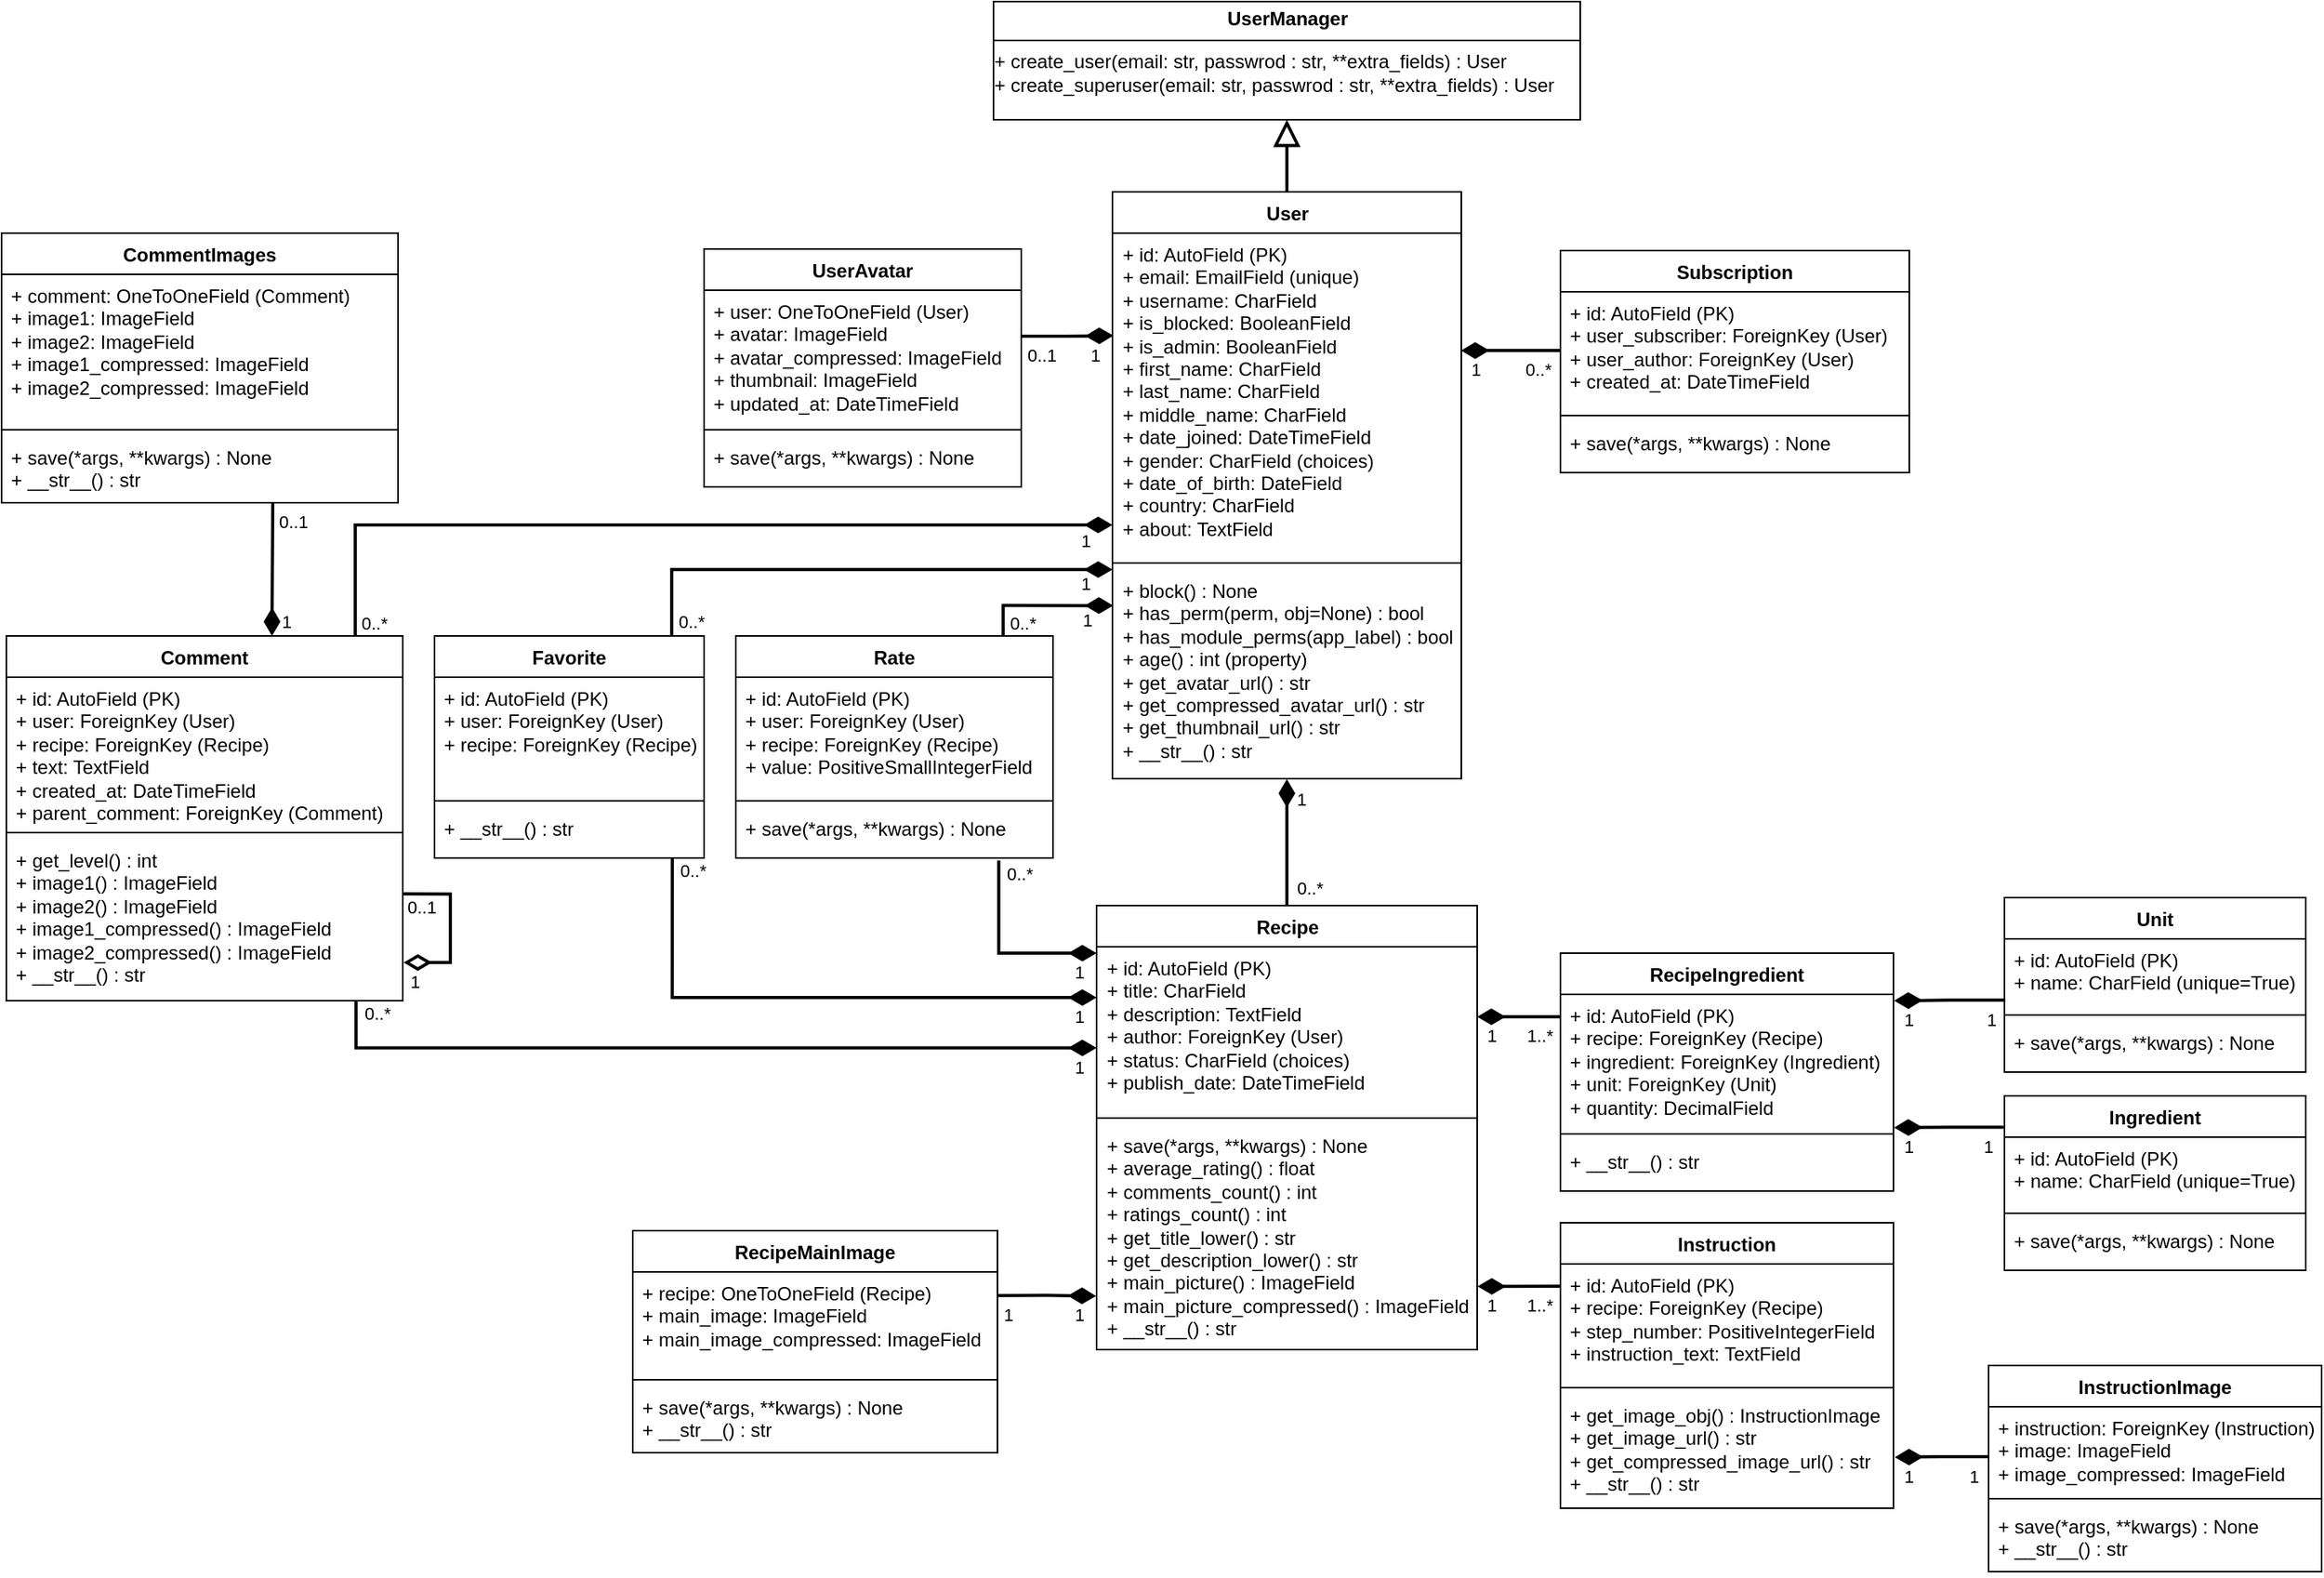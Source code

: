 <mxfile version="26.2.14">
  <diagram id="C5RBs43oDa-KdzZeNtuy" name="Page-1">
    <mxGraphModel dx="2656" dy="1287" grid="1" gridSize="10" guides="1" tooltips="1" connect="1" arrows="1" fold="1" page="1" pageScale="1" pageWidth="827" pageHeight="1169" math="0" shadow="0">
      <root>
        <mxCell id="WIyWlLk6GJQsqaUBKTNV-0" />
        <mxCell id="WIyWlLk6GJQsqaUBKTNV-1" parent="WIyWlLk6GJQsqaUBKTNV-0" />
        <mxCell id="BFSpF9VayfbNB3OxnIwD-4" value="User" style="swimlane;fontStyle=1;align=center;verticalAlign=top;childLayout=stackLayout;horizontal=1;startSize=26;horizontalStack=0;resizeParent=1;resizeParentMax=0;resizeLast=0;collapsible=1;marginBottom=0;whiteSpace=wrap;html=1;" parent="WIyWlLk6GJQsqaUBKTNV-1" vertex="1">
          <mxGeometry x="287.5" y="130" width="220" height="370" as="geometry" />
        </mxCell>
        <mxCell id="BFSpF9VayfbNB3OxnIwD-5" value="&lt;div&gt;+ id: AutoField (PK)&lt;/div&gt;&lt;div&gt;+ email: EmailField (unique)&lt;/div&gt;+ username: CharField&lt;br&gt;+ is_blocked: BooleanField&lt;br&gt;+ is_admin: BooleanField&lt;br&gt;+ first_name: CharField&lt;br&gt;+ last_name: CharField&lt;br&gt;+ middle_name: CharField&lt;br&gt;+ date_joined: DateTimeField&lt;br&gt;+ gender: CharField (choices)&lt;br&gt;+ date_of_birth: DateField&lt;br&gt;+ country: CharField&lt;br&gt;+ about: TextField&amp;nbsp; " style="text;strokeColor=none;fillColor=none;align=left;verticalAlign=top;spacingLeft=4;spacingRight=4;overflow=hidden;rotatable=0;points=[[0,0.5],[1,0.5]];portConstraint=eastwest;whiteSpace=wrap;html=1;" parent="BFSpF9VayfbNB3OxnIwD-4" vertex="1">
          <mxGeometry y="26" width="220" height="204" as="geometry" />
        </mxCell>
        <mxCell id="BFSpF9VayfbNB3OxnIwD-6" value="" style="line;strokeWidth=1;fillColor=none;align=left;verticalAlign=middle;spacingTop=-1;spacingLeft=3;spacingRight=3;rotatable=0;labelPosition=right;points=[];portConstraint=eastwest;strokeColor=inherit;" parent="BFSpF9VayfbNB3OxnIwD-4" vertex="1">
          <mxGeometry y="230" width="220" height="8" as="geometry" />
        </mxCell>
        <mxCell id="BFSpF9VayfbNB3OxnIwD-7" value="+ block() : None&lt;br&gt;+ has_perm(perm, obj=None) : bool&lt;br&gt;+ has_module_perms(app_label) : bool&lt;br&gt;+ age() : int (property)&lt;br&gt;+ get_avatar_url() : str&lt;br&gt;+ get_compressed_avatar_url() : str&lt;br&gt;+ get_thumbnail_url() : str&lt;br&gt;+ __str__() : str" style="text;strokeColor=none;fillColor=none;align=left;verticalAlign=top;spacingLeft=4;spacingRight=4;overflow=hidden;rotatable=0;points=[[0,0.5],[1,0.5]];portConstraint=eastwest;whiteSpace=wrap;html=1;" parent="BFSpF9VayfbNB3OxnIwD-4" vertex="1">
          <mxGeometry y="238" width="220" height="132" as="geometry" />
        </mxCell>
        <mxCell id="BFSpF9VayfbNB3OxnIwD-19" value="&lt;p style=&quot;margin:0px;margin-top:4px;text-align:center;&quot;&gt;&lt;b&gt;UserManager&lt;/b&gt;&lt;/p&gt;&lt;hr size=&quot;1&quot; style=&quot;border-style:solid;&quot;&gt;&lt;div&gt;+ create_user(email: str, passwrod : str, **extra_fields) : User&lt;/div&gt;&lt;div&gt;+ create_superuser(email: str, passwrod : str, **extra_fields) : User&lt;/div&gt;&lt;div&gt;&lt;br&gt;&lt;/div&gt;&lt;div&gt;&lt;br&gt;&lt;/div&gt;&lt;div&gt;&lt;br&gt;&lt;/div&gt;&lt;div&gt;&lt;br&gt;&lt;/div&gt;" style="verticalAlign=top;align=left;overflow=fill;html=1;whiteSpace=wrap;" parent="WIyWlLk6GJQsqaUBKTNV-1" vertex="1">
          <mxGeometry x="212.5" y="10" width="370" height="74.5" as="geometry" />
        </mxCell>
        <mxCell id="tfQ_7MaCCTTxMgHcIPnU-0" value="" style="endArrow=block;endFill=0;endSize=12;html=1;rounded=0;entryX=0.5;entryY=1;entryDx=0;entryDy=0;exitX=0.5;exitY=0;exitDx=0;exitDy=0;strokeWidth=2;" edge="1" parent="WIyWlLk6GJQsqaUBKTNV-1" source="BFSpF9VayfbNB3OxnIwD-4" target="BFSpF9VayfbNB3OxnIwD-19">
          <mxGeometry width="160" relative="1" as="geometry">
            <mxPoint x="407" y="120" as="sourcePoint" />
            <mxPoint x="407" y="469" as="targetPoint" />
          </mxGeometry>
        </mxCell>
        <mxCell id="tfQ_7MaCCTTxMgHcIPnU-1" value="UserAvatar" style="swimlane;fontStyle=1;align=center;verticalAlign=top;childLayout=stackLayout;horizontal=1;startSize=26;horizontalStack=0;resizeParent=1;resizeParentMax=0;resizeLast=0;collapsible=1;marginBottom=0;whiteSpace=wrap;html=1;" vertex="1" parent="WIyWlLk6GJQsqaUBKTNV-1">
          <mxGeometry x="30" y="166" width="200" height="150" as="geometry" />
        </mxCell>
        <mxCell id="tfQ_7MaCCTTxMgHcIPnU-2" value="+ user: OneToOneField (User)&lt;br&gt;+ avatar: ImageField&lt;br&gt;+ avatar_compressed: ImageField&lt;br&gt;+ thumbnail: ImageField&lt;br&gt;+ updated_at: DateTimeField" style="text;strokeColor=none;fillColor=none;align=left;verticalAlign=top;spacingLeft=4;spacingRight=4;overflow=hidden;rotatable=0;points=[[0,0.5],[1,0.5]];portConstraint=eastwest;whiteSpace=wrap;html=1;" vertex="1" parent="tfQ_7MaCCTTxMgHcIPnU-1">
          <mxGeometry y="26" width="200" height="84" as="geometry" />
        </mxCell>
        <mxCell id="tfQ_7MaCCTTxMgHcIPnU-3" value="" style="line;strokeWidth=1;fillColor=none;align=left;verticalAlign=middle;spacingTop=-1;spacingLeft=3;spacingRight=3;rotatable=0;labelPosition=right;points=[];portConstraint=eastwest;strokeColor=inherit;" vertex="1" parent="tfQ_7MaCCTTxMgHcIPnU-1">
          <mxGeometry y="110" width="200" height="8" as="geometry" />
        </mxCell>
        <mxCell id="tfQ_7MaCCTTxMgHcIPnU-4" value="+ save(*args, **kwargs) : None" style="text;strokeColor=none;fillColor=none;align=left;verticalAlign=top;spacingLeft=4;spacingRight=4;overflow=hidden;rotatable=0;points=[[0,0.5],[1,0.5]];portConstraint=eastwest;whiteSpace=wrap;html=1;" vertex="1" parent="tfQ_7MaCCTTxMgHcIPnU-1">
          <mxGeometry y="118" width="200" height="32" as="geometry" />
        </mxCell>
        <mxCell id="tfQ_7MaCCTTxMgHcIPnU-6" value="Unit" style="swimlane;fontStyle=1;align=center;verticalAlign=top;childLayout=stackLayout;horizontal=1;startSize=26;horizontalStack=0;resizeParent=1;resizeParentMax=0;resizeLast=0;collapsible=1;marginBottom=0;whiteSpace=wrap;html=1;" vertex="1" parent="WIyWlLk6GJQsqaUBKTNV-1">
          <mxGeometry x="850" y="575" width="190" height="110" as="geometry" />
        </mxCell>
        <mxCell id="tfQ_7MaCCTTxMgHcIPnU-7" value="+ id: AutoField (PK)&lt;br&gt;+ name: CharField (unique=True)" style="text;strokeColor=none;fillColor=none;align=left;verticalAlign=top;spacingLeft=4;spacingRight=4;overflow=hidden;rotatable=0;points=[[0,0.5],[1,0.5]];portConstraint=eastwest;whiteSpace=wrap;html=1;" vertex="1" parent="tfQ_7MaCCTTxMgHcIPnU-6">
          <mxGeometry y="26" width="190" height="44" as="geometry" />
        </mxCell>
        <mxCell id="tfQ_7MaCCTTxMgHcIPnU-8" value="" style="line;strokeWidth=1;fillColor=none;align=left;verticalAlign=middle;spacingTop=-1;spacingLeft=3;spacingRight=3;rotatable=0;labelPosition=right;points=[];portConstraint=eastwest;strokeColor=inherit;" vertex="1" parent="tfQ_7MaCCTTxMgHcIPnU-6">
          <mxGeometry y="70" width="190" height="8" as="geometry" />
        </mxCell>
        <mxCell id="tfQ_7MaCCTTxMgHcIPnU-9" value="+ save(*args, **kwargs) : None" style="text;strokeColor=none;fillColor=none;align=left;verticalAlign=top;spacingLeft=4;spacingRight=4;overflow=hidden;rotatable=0;points=[[0,0.5],[1,0.5]];portConstraint=eastwest;whiteSpace=wrap;html=1;" vertex="1" parent="tfQ_7MaCCTTxMgHcIPnU-6">
          <mxGeometry y="78" width="190" height="32" as="geometry" />
        </mxCell>
        <mxCell id="tfQ_7MaCCTTxMgHcIPnU-10" value="Subscription" style="swimlane;fontStyle=1;align=center;verticalAlign=top;childLayout=stackLayout;horizontal=1;startSize=26;horizontalStack=0;resizeParent=1;resizeParentMax=0;resizeLast=0;collapsible=1;marginBottom=0;whiteSpace=wrap;html=1;" vertex="1" parent="WIyWlLk6GJQsqaUBKTNV-1">
          <mxGeometry x="570" y="167" width="220" height="140" as="geometry" />
        </mxCell>
        <mxCell id="tfQ_7MaCCTTxMgHcIPnU-11" value="+ id: AutoField (PK)&lt;br&gt;+ user_subscriber: ForeignKey (User)&lt;br&gt;+ user_author: ForeignKey (User)&lt;br&gt;+ created_at: DateTimeField" style="text;strokeColor=none;fillColor=none;align=left;verticalAlign=top;spacingLeft=4;spacingRight=4;overflow=hidden;rotatable=0;points=[[0,0.5],[1,0.5]];portConstraint=eastwest;whiteSpace=wrap;html=1;" vertex="1" parent="tfQ_7MaCCTTxMgHcIPnU-10">
          <mxGeometry y="26" width="220" height="74" as="geometry" />
        </mxCell>
        <mxCell id="tfQ_7MaCCTTxMgHcIPnU-12" value="" style="line;strokeWidth=1;fillColor=none;align=left;verticalAlign=middle;spacingTop=-1;spacingLeft=3;spacingRight=3;rotatable=0;labelPosition=right;points=[];portConstraint=eastwest;strokeColor=inherit;" vertex="1" parent="tfQ_7MaCCTTxMgHcIPnU-10">
          <mxGeometry y="100" width="220" height="8" as="geometry" />
        </mxCell>
        <mxCell id="tfQ_7MaCCTTxMgHcIPnU-13" value="+ save(*args, **kwargs) : None" style="text;strokeColor=none;fillColor=none;align=left;verticalAlign=top;spacingLeft=4;spacingRight=4;overflow=hidden;rotatable=0;points=[[0,0.5],[1,0.5]];portConstraint=eastwest;whiteSpace=wrap;html=1;" vertex="1" parent="tfQ_7MaCCTTxMgHcIPnU-10">
          <mxGeometry y="108" width="220" height="32" as="geometry" />
        </mxCell>
        <mxCell id="tfQ_7MaCCTTxMgHcIPnU-14" value="Recipe" style="swimlane;fontStyle=1;align=center;verticalAlign=top;childLayout=stackLayout;horizontal=1;startSize=26;horizontalStack=0;resizeParent=1;resizeParentMax=0;resizeLast=0;collapsible=1;marginBottom=0;whiteSpace=wrap;html=1;" vertex="1" parent="WIyWlLk6GJQsqaUBKTNV-1">
          <mxGeometry x="277.5" y="580" width="240" height="280" as="geometry" />
        </mxCell>
        <mxCell id="tfQ_7MaCCTTxMgHcIPnU-15" value="+ id: AutoField (PK)&lt;br&gt;+ title: CharField&lt;br&gt;+ description: TextField&lt;br&gt;+ author: ForeignKey (User)&lt;br&gt;+ status: CharField (choices)&lt;br&gt;+ publish_date: DateTimeField" style="text;strokeColor=none;fillColor=none;align=left;verticalAlign=top;spacingLeft=4;spacingRight=4;overflow=hidden;rotatable=0;points=[[0,0.5],[1,0.5]];portConstraint=eastwest;whiteSpace=wrap;html=1;" vertex="1" parent="tfQ_7MaCCTTxMgHcIPnU-14">
          <mxGeometry y="26" width="240" height="104" as="geometry" />
        </mxCell>
        <mxCell id="tfQ_7MaCCTTxMgHcIPnU-16" value="" style="line;strokeWidth=1;fillColor=none;align=left;verticalAlign=middle;spacingTop=-1;spacingLeft=3;spacingRight=3;rotatable=0;labelPosition=right;points=[];portConstraint=eastwest;strokeColor=inherit;" vertex="1" parent="tfQ_7MaCCTTxMgHcIPnU-14">
          <mxGeometry y="130" width="240" height="8" as="geometry" />
        </mxCell>
        <mxCell id="tfQ_7MaCCTTxMgHcIPnU-17" value="+ save(*args, **kwargs) : None&lt;br&gt;+ average_rating() : float&lt;br&gt;+ comments_count() : int&lt;br&gt;+ ratings_count() : int&lt;br&gt;+ get_title_lower() : str&lt;br&gt;+ get_description_lower() : str&lt;br&gt;+ main_picture() : ImageField&lt;br&gt;+ main_picture_compressed() : ImageField&lt;br&gt;+ __str__() : str" style="text;strokeColor=none;fillColor=none;align=left;verticalAlign=top;spacingLeft=4;spacingRight=4;overflow=hidden;rotatable=0;points=[[0,0.5],[1,0.5]];portConstraint=eastwest;whiteSpace=wrap;html=1;" vertex="1" parent="tfQ_7MaCCTTxMgHcIPnU-14">
          <mxGeometry y="138" width="240" height="142" as="geometry" />
        </mxCell>
        <mxCell id="tfQ_7MaCCTTxMgHcIPnU-18" value="RecipeMainImage" style="swimlane;fontStyle=1;align=center;verticalAlign=top;childLayout=stackLayout;horizontal=1;startSize=26;horizontalStack=0;resizeParent=1;resizeParentMax=0;resizeLast=0;collapsible=1;marginBottom=0;whiteSpace=wrap;html=1;" vertex="1" parent="WIyWlLk6GJQsqaUBKTNV-1">
          <mxGeometry x="-15" y="785" width="230" height="140" as="geometry" />
        </mxCell>
        <mxCell id="tfQ_7MaCCTTxMgHcIPnU-19" value="+ recipe: OneToOneField (Recipe)&lt;br&gt;+ main_image: ImageField&lt;br&gt;+ main_image_compressed: ImageField" style="text;strokeColor=none;fillColor=none;align=left;verticalAlign=top;spacingLeft=4;spacingRight=4;overflow=hidden;rotatable=0;points=[[0,0.5],[1,0.5]];portConstraint=eastwest;whiteSpace=wrap;html=1;" vertex="1" parent="tfQ_7MaCCTTxMgHcIPnU-18">
          <mxGeometry y="26" width="230" height="64" as="geometry" />
        </mxCell>
        <mxCell id="tfQ_7MaCCTTxMgHcIPnU-20" value="" style="line;strokeWidth=1;fillColor=none;align=left;verticalAlign=middle;spacingTop=-1;spacingLeft=3;spacingRight=3;rotatable=0;labelPosition=right;points=[];portConstraint=eastwest;strokeColor=inherit;" vertex="1" parent="tfQ_7MaCCTTxMgHcIPnU-18">
          <mxGeometry y="90" width="230" height="8" as="geometry" />
        </mxCell>
        <mxCell id="tfQ_7MaCCTTxMgHcIPnU-21" value="+ save(*args, **kwargs) : None&lt;br&gt;+ __str__() : str " style="text;strokeColor=none;fillColor=none;align=left;verticalAlign=top;spacingLeft=4;spacingRight=4;overflow=hidden;rotatable=0;points=[[0,0.5],[1,0.5]];portConstraint=eastwest;whiteSpace=wrap;html=1;" vertex="1" parent="tfQ_7MaCCTTxMgHcIPnU-18">
          <mxGeometry y="98" width="230" height="42" as="geometry" />
        </mxCell>
        <mxCell id="tfQ_7MaCCTTxMgHcIPnU-25" value="RecipeIngredient" style="swimlane;fontStyle=1;align=center;verticalAlign=top;childLayout=stackLayout;horizontal=1;startSize=26;horizontalStack=0;resizeParent=1;resizeParentMax=0;resizeLast=0;collapsible=1;marginBottom=0;whiteSpace=wrap;html=1;" vertex="1" parent="WIyWlLk6GJQsqaUBKTNV-1">
          <mxGeometry x="570" y="610" width="210" height="150" as="geometry" />
        </mxCell>
        <mxCell id="tfQ_7MaCCTTxMgHcIPnU-26" value="+ id: AutoField (PK)&lt;br&gt;+ recipe: ForeignKey (Recipe)&lt;br&gt;+ ingredient: ForeignKey (Ingredient)&lt;br&gt;+ unit: ForeignKey (Unit)&lt;br&gt;+ quantity: DecimalField" style="text;strokeColor=none;fillColor=none;align=left;verticalAlign=top;spacingLeft=4;spacingRight=4;overflow=hidden;rotatable=0;points=[[0,0.5],[1,0.5]];portConstraint=eastwest;whiteSpace=wrap;html=1;" vertex="1" parent="tfQ_7MaCCTTxMgHcIPnU-25">
          <mxGeometry y="26" width="210" height="84" as="geometry" />
        </mxCell>
        <mxCell id="tfQ_7MaCCTTxMgHcIPnU-27" value="" style="line;strokeWidth=1;fillColor=none;align=left;verticalAlign=middle;spacingTop=-1;spacingLeft=3;spacingRight=3;rotatable=0;labelPosition=right;points=[];portConstraint=eastwest;strokeColor=inherit;" vertex="1" parent="tfQ_7MaCCTTxMgHcIPnU-25">
          <mxGeometry y="110" width="210" height="8" as="geometry" />
        </mxCell>
        <mxCell id="tfQ_7MaCCTTxMgHcIPnU-28" value="+ __str__() : str" style="text;strokeColor=none;fillColor=none;align=left;verticalAlign=top;spacingLeft=4;spacingRight=4;overflow=hidden;rotatable=0;points=[[0,0.5],[1,0.5]];portConstraint=eastwest;whiteSpace=wrap;html=1;" vertex="1" parent="tfQ_7MaCCTTxMgHcIPnU-25">
          <mxGeometry y="118" width="210" height="32" as="geometry" />
        </mxCell>
        <mxCell id="tfQ_7MaCCTTxMgHcIPnU-31" value="" style="endArrow=diamondThin;html=1;endSize=12;startArrow=none;startSize=14;startFill=0;edgeStyle=orthogonalEdgeStyle;rounded=0;endFill=1;entryX=0.003;entryY=0.317;entryDx=0;entryDy=0;entryPerimeter=0;exitX=1.002;exitY=0.345;exitDx=0;exitDy=0;exitPerimeter=0;strokeWidth=2;" edge="1" parent="WIyWlLk6GJQsqaUBKTNV-1" source="tfQ_7MaCCTTxMgHcIPnU-2" target="BFSpF9VayfbNB3OxnIwD-5">
          <mxGeometry relative="1" as="geometry">
            <mxPoint x="60" y="360" as="sourcePoint" />
            <mxPoint x="220" y="360" as="targetPoint" />
          </mxGeometry>
        </mxCell>
        <mxCell id="tfQ_7MaCCTTxMgHcIPnU-32" value="0..1" style="edgeLabel;resizable=0;html=1;align=left;verticalAlign=top;" connectable="0" vertex="1" parent="tfQ_7MaCCTTxMgHcIPnU-31">
          <mxGeometry x="-1" relative="1" as="geometry">
            <mxPoint x="2" y="-1" as="offset" />
          </mxGeometry>
        </mxCell>
        <mxCell id="tfQ_7MaCCTTxMgHcIPnU-33" value="1" style="edgeLabel;resizable=0;html=1;align=right;verticalAlign=top;" connectable="0" vertex="1" parent="tfQ_7MaCCTTxMgHcIPnU-31">
          <mxGeometry x="1" relative="1" as="geometry">
            <mxPoint x="-8" y="-1" as="offset" />
          </mxGeometry>
        </mxCell>
        <mxCell id="tfQ_7MaCCTTxMgHcIPnU-34" value="" style="endArrow=diamondThin;html=1;endSize=12;startArrow=none;startSize=14;startFill=0;edgeStyle=orthogonalEdgeStyle;rounded=0;endFill=1;entryX=0.999;entryY=0.363;entryDx=0;entryDy=0;entryPerimeter=0;exitX=0;exitY=0.5;exitDx=0;exitDy=0;strokeWidth=2;" edge="1" parent="WIyWlLk6GJQsqaUBKTNV-1" source="tfQ_7MaCCTTxMgHcIPnU-11" target="BFSpF9VayfbNB3OxnIwD-5">
          <mxGeometry relative="1" as="geometry">
            <mxPoint x="550" y="240" as="sourcePoint" />
            <mxPoint x="520" y="240" as="targetPoint" />
          </mxGeometry>
        </mxCell>
        <mxCell id="tfQ_7MaCCTTxMgHcIPnU-35" value="0..*" style="edgeLabel;resizable=0;html=1;align=left;verticalAlign=top;" connectable="0" vertex="1" parent="tfQ_7MaCCTTxMgHcIPnU-34">
          <mxGeometry x="-1" relative="1" as="geometry">
            <mxPoint x="-24" y="-1" as="offset" />
          </mxGeometry>
        </mxCell>
        <mxCell id="tfQ_7MaCCTTxMgHcIPnU-36" value="1" style="edgeLabel;resizable=0;html=1;align=right;verticalAlign=top;" connectable="0" vertex="1" parent="tfQ_7MaCCTTxMgHcIPnU-34">
          <mxGeometry x="1" relative="1" as="geometry">
            <mxPoint x="13" y="-1" as="offset" />
          </mxGeometry>
        </mxCell>
        <mxCell id="tfQ_7MaCCTTxMgHcIPnU-40" value="" style="endArrow=diamondThin;html=1;endSize=12;startArrow=none;startSize=14;startFill=0;edgeStyle=orthogonalEdgeStyle;rounded=0;endFill=1;entryX=0.5;entryY=1.002;entryDx=0;entryDy=0;entryPerimeter=0;exitX=0.5;exitY=0;exitDx=0;exitDy=0;strokeWidth=2;" edge="1" parent="WIyWlLk6GJQsqaUBKTNV-1" source="tfQ_7MaCCTTxMgHcIPnU-14" target="BFSpF9VayfbNB3OxnIwD-7">
          <mxGeometry relative="1" as="geometry">
            <mxPoint x="580" y="240" as="sourcePoint" />
            <mxPoint x="517" y="240" as="targetPoint" />
          </mxGeometry>
        </mxCell>
        <mxCell id="tfQ_7MaCCTTxMgHcIPnU-41" value="0..*" style="edgeLabel;resizable=0;html=1;align=left;verticalAlign=top;" connectable="0" vertex="1" parent="tfQ_7MaCCTTxMgHcIPnU-40">
          <mxGeometry x="-1" relative="1" as="geometry">
            <mxPoint x="4" y="-24" as="offset" />
          </mxGeometry>
        </mxCell>
        <mxCell id="tfQ_7MaCCTTxMgHcIPnU-42" value="1" style="edgeLabel;resizable=0;html=1;align=right;verticalAlign=top;" connectable="0" vertex="1" parent="tfQ_7MaCCTTxMgHcIPnU-40">
          <mxGeometry x="1" relative="1" as="geometry">
            <mxPoint x="13" y="-1" as="offset" />
          </mxGeometry>
        </mxCell>
        <mxCell id="tfQ_7MaCCTTxMgHcIPnU-43" value="" style="endArrow=diamondThin;html=1;endSize=12;startArrow=none;startSize=14;startFill=0;edgeStyle=orthogonalEdgeStyle;rounded=0;endFill=1;entryX=-0.001;entryY=0.762;entryDx=0;entryDy=0;entryPerimeter=0;exitX=1.001;exitY=0.232;exitDx=0;exitDy=0;exitPerimeter=0;strokeWidth=2;" edge="1" parent="WIyWlLk6GJQsqaUBKTNV-1" source="tfQ_7MaCCTTxMgHcIPnU-19" target="tfQ_7MaCCTTxMgHcIPnU-17">
          <mxGeometry relative="1" as="geometry">
            <mxPoint x="240" y="231" as="sourcePoint" />
            <mxPoint x="298" y="231" as="targetPoint" />
          </mxGeometry>
        </mxCell>
        <mxCell id="tfQ_7MaCCTTxMgHcIPnU-44" value="1" style="edgeLabel;resizable=0;html=1;align=left;verticalAlign=top;" connectable="0" vertex="1" parent="tfQ_7MaCCTTxMgHcIPnU-43">
          <mxGeometry x="-1" relative="1" as="geometry">
            <mxPoint x="2" y="-1" as="offset" />
          </mxGeometry>
        </mxCell>
        <mxCell id="tfQ_7MaCCTTxMgHcIPnU-45" value="1" style="edgeLabel;resizable=0;html=1;align=right;verticalAlign=top;" connectable="0" vertex="1" parent="tfQ_7MaCCTTxMgHcIPnU-43">
          <mxGeometry x="1" relative="1" as="geometry">
            <mxPoint x="-7" y="-1" as="offset" />
          </mxGeometry>
        </mxCell>
        <mxCell id="tfQ_7MaCCTTxMgHcIPnU-46" value="" style="endArrow=diamondThin;html=1;endSize=12;startArrow=none;startSize=14;startFill=0;edgeStyle=orthogonalEdgeStyle;rounded=0;endFill=1;exitX=0.001;exitY=0.168;exitDx=0;exitDy=0;strokeWidth=2;exitPerimeter=0;entryX=1;entryY=0.424;entryDx=0;entryDy=0;entryPerimeter=0;" edge="1" parent="WIyWlLk6GJQsqaUBKTNV-1" source="tfQ_7MaCCTTxMgHcIPnU-26" target="tfQ_7MaCCTTxMgHcIPnU-15">
          <mxGeometry relative="1" as="geometry">
            <mxPoint x="580" y="240" as="sourcePoint" />
            <mxPoint x="530" y="620" as="targetPoint" />
          </mxGeometry>
        </mxCell>
        <mxCell id="tfQ_7MaCCTTxMgHcIPnU-47" value="1..*" style="edgeLabel;resizable=0;html=1;align=left;verticalAlign=top;" connectable="0" vertex="1" parent="tfQ_7MaCCTTxMgHcIPnU-46">
          <mxGeometry x="-1" relative="1" as="geometry">
            <mxPoint x="-23" y="-1" as="offset" />
          </mxGeometry>
        </mxCell>
        <mxCell id="tfQ_7MaCCTTxMgHcIPnU-48" value="1" style="edgeLabel;resizable=0;html=1;align=right;verticalAlign=top;" connectable="0" vertex="1" parent="tfQ_7MaCCTTxMgHcIPnU-46">
          <mxGeometry x="1" relative="1" as="geometry">
            <mxPoint x="13" y="-1" as="offset" />
          </mxGeometry>
        </mxCell>
        <mxCell id="tfQ_7MaCCTTxMgHcIPnU-49" value="" style="endArrow=diamondThin;html=1;endSize=12;startArrow=none;startSize=14;startFill=0;edgeStyle=orthogonalEdgeStyle;rounded=0;endFill=1;strokeWidth=2;entryX=1.002;entryY=0.048;entryDx=0;entryDy=0;entryPerimeter=0;exitX=0.003;exitY=0.878;exitDx=0;exitDy=0;exitPerimeter=0;" edge="1" parent="WIyWlLk6GJQsqaUBKTNV-1" source="tfQ_7MaCCTTxMgHcIPnU-7" target="tfQ_7MaCCTTxMgHcIPnU-26">
          <mxGeometry relative="1" as="geometry">
            <mxPoint x="690" y="590" as="sourcePoint" />
            <mxPoint x="528" y="660" as="targetPoint" />
          </mxGeometry>
        </mxCell>
        <mxCell id="tfQ_7MaCCTTxMgHcIPnU-50" value="1" style="edgeLabel;resizable=0;html=1;align=left;verticalAlign=top;" connectable="0" vertex="1" parent="tfQ_7MaCCTTxMgHcIPnU-49">
          <mxGeometry x="-1" relative="1" as="geometry">
            <mxPoint x="-14" y="-1" as="offset" />
          </mxGeometry>
        </mxCell>
        <mxCell id="tfQ_7MaCCTTxMgHcIPnU-51" value="1" style="edgeLabel;resizable=0;html=1;align=right;verticalAlign=top;" connectable="0" vertex="1" parent="tfQ_7MaCCTTxMgHcIPnU-49">
          <mxGeometry x="1" relative="1" as="geometry">
            <mxPoint x="13" y="-1" as="offset" />
          </mxGeometry>
        </mxCell>
        <mxCell id="tfQ_7MaCCTTxMgHcIPnU-52" value="Rate" style="swimlane;fontStyle=1;align=center;verticalAlign=top;childLayout=stackLayout;horizontal=1;startSize=26;horizontalStack=0;resizeParent=1;resizeParentMax=0;resizeLast=0;collapsible=1;marginBottom=0;whiteSpace=wrap;html=1;" vertex="1" parent="WIyWlLk6GJQsqaUBKTNV-1">
          <mxGeometry x="50" y="410" width="200" height="140" as="geometry" />
        </mxCell>
        <mxCell id="tfQ_7MaCCTTxMgHcIPnU-53" value="+ id: AutoField (PK)&lt;br&gt;+ user: ForeignKey (User)&lt;br&gt;+ recipe: ForeignKey (Recipe)&lt;br&gt;+ value: PositiveSmallIntegerField" style="text;strokeColor=none;fillColor=none;align=left;verticalAlign=top;spacingLeft=4;spacingRight=4;overflow=hidden;rotatable=0;points=[[0,0.5],[1,0.5]];portConstraint=eastwest;whiteSpace=wrap;html=1;" vertex="1" parent="tfQ_7MaCCTTxMgHcIPnU-52">
          <mxGeometry y="26" width="200" height="74" as="geometry" />
        </mxCell>
        <mxCell id="tfQ_7MaCCTTxMgHcIPnU-54" value="" style="line;strokeWidth=1;fillColor=none;align=left;verticalAlign=middle;spacingTop=-1;spacingLeft=3;spacingRight=3;rotatable=0;labelPosition=right;points=[];portConstraint=eastwest;strokeColor=inherit;" vertex="1" parent="tfQ_7MaCCTTxMgHcIPnU-52">
          <mxGeometry y="100" width="200" height="8" as="geometry" />
        </mxCell>
        <mxCell id="tfQ_7MaCCTTxMgHcIPnU-55" value="+ save(*args, **kwargs) : None" style="text;strokeColor=none;fillColor=none;align=left;verticalAlign=top;spacingLeft=4;spacingRight=4;overflow=hidden;rotatable=0;points=[[0,0.5],[1,0.5]];portConstraint=eastwest;whiteSpace=wrap;html=1;" vertex="1" parent="tfQ_7MaCCTTxMgHcIPnU-52">
          <mxGeometry y="108" width="200" height="32" as="geometry" />
        </mxCell>
        <mxCell id="tfQ_7MaCCTTxMgHcIPnU-56" value="" style="endArrow=diamondThin;html=1;endSize=12;startArrow=none;startSize=14;startFill=0;edgeStyle=orthogonalEdgeStyle;rounded=0;endFill=1;strokeWidth=2;exitX=0.829;exitY=1.049;exitDx=0;exitDy=0;exitPerimeter=0;entryX=0;entryY=0.039;entryDx=0;entryDy=0;entryPerimeter=0;" edge="1" parent="WIyWlLk6GJQsqaUBKTNV-1" source="tfQ_7MaCCTTxMgHcIPnU-55" target="tfQ_7MaCCTTxMgHcIPnU-15">
          <mxGeometry relative="1" as="geometry">
            <mxPoint x="215" y="488" as="sourcePoint" />
            <mxPoint x="278" y="610" as="targetPoint" />
            <Array as="points">
              <mxPoint x="216" y="610" />
              <mxPoint x="278" y="610" />
            </Array>
          </mxGeometry>
        </mxCell>
        <mxCell id="tfQ_7MaCCTTxMgHcIPnU-57" value="0..*" style="edgeLabel;resizable=0;html=1;align=left;verticalAlign=top;" connectable="0" vertex="1" parent="tfQ_7MaCCTTxMgHcIPnU-56">
          <mxGeometry x="-1" relative="1" as="geometry">
            <mxPoint x="3" y="-5" as="offset" />
          </mxGeometry>
        </mxCell>
        <mxCell id="tfQ_7MaCCTTxMgHcIPnU-58" value="1" style="edgeLabel;resizable=0;html=1;align=right;verticalAlign=top;" connectable="0" vertex="1" parent="tfQ_7MaCCTTxMgHcIPnU-56">
          <mxGeometry x="1" relative="1" as="geometry">
            <mxPoint x="-7" y="-1" as="offset" />
          </mxGeometry>
        </mxCell>
        <mxCell id="tfQ_7MaCCTTxMgHcIPnU-59" value="" style="endArrow=diamondThin;html=1;endSize=12;startArrow=none;startSize=14;startFill=0;edgeStyle=orthogonalEdgeStyle;rounded=0;endFill=1;exitX=0.843;exitY=-0.002;exitDx=0;exitDy=0;exitPerimeter=0;strokeWidth=2;entryX=0.002;entryY=0.173;entryDx=0;entryDy=0;entryPerimeter=0;" edge="1" parent="WIyWlLk6GJQsqaUBKTNV-1" source="tfQ_7MaCCTTxMgHcIPnU-52" target="BFSpF9VayfbNB3OxnIwD-7">
          <mxGeometry relative="1" as="geometry">
            <mxPoint x="180" y="444.426" as="sourcePoint" />
            <mxPoint x="253.04" y="441.028" as="targetPoint" />
            <Array as="points">
              <mxPoint x="219" y="391" />
            </Array>
          </mxGeometry>
        </mxCell>
        <mxCell id="tfQ_7MaCCTTxMgHcIPnU-60" value="0..*" style="edgeLabel;resizable=0;html=1;align=left;verticalAlign=top;" connectable="0" vertex="1" parent="tfQ_7MaCCTTxMgHcIPnU-59">
          <mxGeometry x="-1" relative="1" as="geometry">
            <mxPoint x="2" y="-21" as="offset" />
          </mxGeometry>
        </mxCell>
        <mxCell id="tfQ_7MaCCTTxMgHcIPnU-61" value="1" style="edgeLabel;resizable=0;html=1;align=right;verticalAlign=top;" connectable="0" vertex="1" parent="tfQ_7MaCCTTxMgHcIPnU-59">
          <mxGeometry x="1" relative="1" as="geometry">
            <mxPoint x="-13" y="-4" as="offset" />
          </mxGeometry>
        </mxCell>
        <mxCell id="tfQ_7MaCCTTxMgHcIPnU-62" value="Instruction" style="swimlane;fontStyle=1;align=center;verticalAlign=top;childLayout=stackLayout;horizontal=1;startSize=26;horizontalStack=0;resizeParent=1;resizeParentMax=0;resizeLast=0;collapsible=1;marginBottom=0;whiteSpace=wrap;html=1;" vertex="1" parent="WIyWlLk6GJQsqaUBKTNV-1">
          <mxGeometry x="570" y="780" width="210" height="180" as="geometry" />
        </mxCell>
        <mxCell id="tfQ_7MaCCTTxMgHcIPnU-63" value="+ id: AutoField (PK)&lt;br&gt;+ recipe: ForeignKey (Recipe)&lt;br&gt;+ step_number: PositiveIntegerField&lt;br&gt;+ instruction_text: TextField" style="text;strokeColor=none;fillColor=none;align=left;verticalAlign=top;spacingLeft=4;spacingRight=4;overflow=hidden;rotatable=0;points=[[0,0.5],[1,0.5]];portConstraint=eastwest;whiteSpace=wrap;html=1;" vertex="1" parent="tfQ_7MaCCTTxMgHcIPnU-62">
          <mxGeometry y="26" width="210" height="74" as="geometry" />
        </mxCell>
        <mxCell id="tfQ_7MaCCTTxMgHcIPnU-64" value="" style="line;strokeWidth=1;fillColor=none;align=left;verticalAlign=middle;spacingTop=-1;spacingLeft=3;spacingRight=3;rotatable=0;labelPosition=right;points=[];portConstraint=eastwest;strokeColor=inherit;" vertex="1" parent="tfQ_7MaCCTTxMgHcIPnU-62">
          <mxGeometry y="100" width="210" height="8" as="geometry" />
        </mxCell>
        <mxCell id="tfQ_7MaCCTTxMgHcIPnU-65" value="+ get_image_obj() : InstructionImage&lt;br&gt;+ get_image_url() : str&lt;br&gt;+ get_compressed_image_url() : str&lt;br&gt;+ __str__() : str" style="text;strokeColor=none;fillColor=none;align=left;verticalAlign=top;spacingLeft=4;spacingRight=4;overflow=hidden;rotatable=0;points=[[0,0.5],[1,0.5]];portConstraint=eastwest;whiteSpace=wrap;html=1;" vertex="1" parent="tfQ_7MaCCTTxMgHcIPnU-62">
          <mxGeometry y="108" width="210" height="72" as="geometry" />
        </mxCell>
        <mxCell id="tfQ_7MaCCTTxMgHcIPnU-66" value="" style="endArrow=diamondThin;html=1;endSize=12;startArrow=none;startSize=14;startFill=0;edgeStyle=orthogonalEdgeStyle;rounded=0;endFill=1;exitX=-0.001;exitY=0.19;exitDx=0;exitDy=0;strokeWidth=2;exitPerimeter=0;entryX=1.001;entryY=0.719;entryDx=0;entryDy=0;entryPerimeter=0;" edge="1" parent="WIyWlLk6GJQsqaUBKTNV-1" source="tfQ_7MaCCTTxMgHcIPnU-63" target="tfQ_7MaCCTTxMgHcIPnU-17">
          <mxGeometry relative="1" as="geometry">
            <mxPoint x="570" y="790" as="sourcePoint" />
            <mxPoint x="518" y="790" as="targetPoint" />
          </mxGeometry>
        </mxCell>
        <mxCell id="tfQ_7MaCCTTxMgHcIPnU-67" value="1..*" style="edgeLabel;resizable=0;html=1;align=left;verticalAlign=top;" connectable="0" vertex="1" parent="tfQ_7MaCCTTxMgHcIPnU-66">
          <mxGeometry x="-1" relative="1" as="geometry">
            <mxPoint x="-23" y="-1" as="offset" />
          </mxGeometry>
        </mxCell>
        <mxCell id="tfQ_7MaCCTTxMgHcIPnU-68" value="1" style="edgeLabel;resizable=0;html=1;align=right;verticalAlign=top;" connectable="0" vertex="1" parent="tfQ_7MaCCTTxMgHcIPnU-66">
          <mxGeometry x="1" relative="1" as="geometry">
            <mxPoint x="13" y="-1" as="offset" />
          </mxGeometry>
        </mxCell>
        <mxCell id="tfQ_7MaCCTTxMgHcIPnU-69" value="InstructionImage" style="swimlane;fontStyle=1;align=center;verticalAlign=top;childLayout=stackLayout;horizontal=1;startSize=26;horizontalStack=0;resizeParent=1;resizeParentMax=0;resizeLast=0;collapsible=1;marginBottom=0;whiteSpace=wrap;html=1;" vertex="1" parent="WIyWlLk6GJQsqaUBKTNV-1">
          <mxGeometry x="840" y="870" width="210" height="130" as="geometry" />
        </mxCell>
        <mxCell id="tfQ_7MaCCTTxMgHcIPnU-70" value="+ instruction: ForeignKey (Instruction) &lt;br&gt;+ image: ImageField&lt;br&gt;+ image_compressed: ImageField" style="text;strokeColor=none;fillColor=none;align=left;verticalAlign=top;spacingLeft=4;spacingRight=4;overflow=hidden;rotatable=0;points=[[0,0.5],[1,0.5]];portConstraint=eastwest;whiteSpace=wrap;html=1;" vertex="1" parent="tfQ_7MaCCTTxMgHcIPnU-69">
          <mxGeometry y="26" width="210" height="54" as="geometry" />
        </mxCell>
        <mxCell id="tfQ_7MaCCTTxMgHcIPnU-71" value="" style="line;strokeWidth=1;fillColor=none;align=left;verticalAlign=middle;spacingTop=-1;spacingLeft=3;spacingRight=3;rotatable=0;labelPosition=right;points=[];portConstraint=eastwest;strokeColor=inherit;" vertex="1" parent="tfQ_7MaCCTTxMgHcIPnU-69">
          <mxGeometry y="80" width="210" height="8" as="geometry" />
        </mxCell>
        <mxCell id="tfQ_7MaCCTTxMgHcIPnU-72" value="+ save(*args, **kwargs) : None&lt;br&gt;+ __str__() : str" style="text;strokeColor=none;fillColor=none;align=left;verticalAlign=top;spacingLeft=4;spacingRight=4;overflow=hidden;rotatable=0;points=[[0,0.5],[1,0.5]];portConstraint=eastwest;whiteSpace=wrap;html=1;" vertex="1" parent="tfQ_7MaCCTTxMgHcIPnU-69">
          <mxGeometry y="88" width="210" height="42" as="geometry" />
        </mxCell>
        <mxCell id="tfQ_7MaCCTTxMgHcIPnU-73" value="" style="endArrow=diamondThin;html=1;endSize=12;startArrow=none;startSize=14;startFill=0;edgeStyle=orthogonalEdgeStyle;rounded=0;endFill=1;strokeWidth=2;entryX=1.004;entryY=0.553;entryDx=0;entryDy=0;entryPerimeter=0;exitX=0;exitY=0.584;exitDx=0;exitDy=0;exitPerimeter=0;" edge="1" parent="WIyWlLk6GJQsqaUBKTNV-1" source="tfQ_7MaCCTTxMgHcIPnU-70" target="tfQ_7MaCCTTxMgHcIPnU-65">
          <mxGeometry relative="1" as="geometry">
            <mxPoint x="841" y="818" as="sourcePoint" />
            <mxPoint x="769" y="790" as="targetPoint" />
          </mxGeometry>
        </mxCell>
        <mxCell id="tfQ_7MaCCTTxMgHcIPnU-74" value="1" style="edgeLabel;resizable=0;html=1;align=left;verticalAlign=top;" connectable="0" vertex="1" parent="tfQ_7MaCCTTxMgHcIPnU-73">
          <mxGeometry x="-1" relative="1" as="geometry">
            <mxPoint x="-14" y="-1" as="offset" />
          </mxGeometry>
        </mxCell>
        <mxCell id="tfQ_7MaCCTTxMgHcIPnU-75" value="1" style="edgeLabel;resizable=0;html=1;align=right;verticalAlign=top;" connectable="0" vertex="1" parent="tfQ_7MaCCTTxMgHcIPnU-73">
          <mxGeometry x="1" relative="1" as="geometry">
            <mxPoint x="13" y="-1" as="offset" />
          </mxGeometry>
        </mxCell>
        <mxCell id="tfQ_7MaCCTTxMgHcIPnU-80" value="Ingredient" style="swimlane;fontStyle=1;align=center;verticalAlign=top;childLayout=stackLayout;horizontal=1;startSize=26;horizontalStack=0;resizeParent=1;resizeParentMax=0;resizeLast=0;collapsible=1;marginBottom=0;whiteSpace=wrap;html=1;" vertex="1" parent="WIyWlLk6GJQsqaUBKTNV-1">
          <mxGeometry x="850" y="700" width="190" height="110" as="geometry" />
        </mxCell>
        <mxCell id="tfQ_7MaCCTTxMgHcIPnU-81" value="+ id: AutoField (PK)&lt;br&gt;+ name: CharField (unique=True)" style="text;strokeColor=none;fillColor=none;align=left;verticalAlign=top;spacingLeft=4;spacingRight=4;overflow=hidden;rotatable=0;points=[[0,0.5],[1,0.5]];portConstraint=eastwest;whiteSpace=wrap;html=1;" vertex="1" parent="tfQ_7MaCCTTxMgHcIPnU-80">
          <mxGeometry y="26" width="190" height="44" as="geometry" />
        </mxCell>
        <mxCell id="tfQ_7MaCCTTxMgHcIPnU-82" value="" style="line;strokeWidth=1;fillColor=none;align=left;verticalAlign=middle;spacingTop=-1;spacingLeft=3;spacingRight=3;rotatable=0;labelPosition=right;points=[];portConstraint=eastwest;strokeColor=inherit;" vertex="1" parent="tfQ_7MaCCTTxMgHcIPnU-80">
          <mxGeometry y="70" width="190" height="8" as="geometry" />
        </mxCell>
        <mxCell id="tfQ_7MaCCTTxMgHcIPnU-83" value="+ save(*args, **kwargs) : None" style="text;strokeColor=none;fillColor=none;align=left;verticalAlign=top;spacingLeft=4;spacingRight=4;overflow=hidden;rotatable=0;points=[[0,0.5],[1,0.5]];portConstraint=eastwest;whiteSpace=wrap;html=1;" vertex="1" parent="tfQ_7MaCCTTxMgHcIPnU-80">
          <mxGeometry y="78" width="190" height="32" as="geometry" />
        </mxCell>
        <mxCell id="tfQ_7MaCCTTxMgHcIPnU-84" value="" style="endArrow=diamondThin;html=1;endSize=12;startArrow=none;startSize=14;startFill=0;edgeStyle=orthogonalEdgeStyle;rounded=0;endFill=1;strokeWidth=2;entryX=1.002;entryY=1;entryDx=0;entryDy=0;entryPerimeter=0;exitX=-0.003;exitY=0.179;exitDx=0;exitDy=0;exitPerimeter=0;" edge="1" parent="WIyWlLk6GJQsqaUBKTNV-1" source="tfQ_7MaCCTTxMgHcIPnU-80" target="tfQ_7MaCCTTxMgHcIPnU-26">
          <mxGeometry relative="1" as="geometry">
            <mxPoint x="827" y="690" as="sourcePoint" />
            <mxPoint x="756" y="690" as="targetPoint" />
            <Array as="points">
              <mxPoint x="815" y="720" />
              <mxPoint x="780" y="720" />
            </Array>
          </mxGeometry>
        </mxCell>
        <mxCell id="tfQ_7MaCCTTxMgHcIPnU-85" value="1" style="edgeLabel;resizable=0;html=1;align=left;verticalAlign=top;" connectable="0" vertex="1" parent="tfQ_7MaCCTTxMgHcIPnU-84">
          <mxGeometry x="-1" relative="1" as="geometry">
            <mxPoint x="-14" y="-1" as="offset" />
          </mxGeometry>
        </mxCell>
        <mxCell id="tfQ_7MaCCTTxMgHcIPnU-86" value="1" style="edgeLabel;resizable=0;html=1;align=right;verticalAlign=top;" connectable="0" vertex="1" parent="tfQ_7MaCCTTxMgHcIPnU-84">
          <mxGeometry x="1" relative="1" as="geometry">
            <mxPoint x="13" y="-1" as="offset" />
          </mxGeometry>
        </mxCell>
        <mxCell id="tfQ_7MaCCTTxMgHcIPnU-87" value="Favorite" style="swimlane;fontStyle=1;align=center;verticalAlign=top;childLayout=stackLayout;horizontal=1;startSize=26;horizontalStack=0;resizeParent=1;resizeParentMax=0;resizeLast=0;collapsible=1;marginBottom=0;whiteSpace=wrap;html=1;" vertex="1" parent="WIyWlLk6GJQsqaUBKTNV-1">
          <mxGeometry x="-140" y="410" width="170" height="140" as="geometry" />
        </mxCell>
        <mxCell id="tfQ_7MaCCTTxMgHcIPnU-88" value="+ id: AutoField (PK)&lt;br&gt;+ user: ForeignKey (User)&lt;br&gt;+ recipe: ForeignKey (Recipe)" style="text;strokeColor=none;fillColor=none;align=left;verticalAlign=top;spacingLeft=4;spacingRight=4;overflow=hidden;rotatable=0;points=[[0,0.5],[1,0.5]];portConstraint=eastwest;whiteSpace=wrap;html=1;" vertex="1" parent="tfQ_7MaCCTTxMgHcIPnU-87">
          <mxGeometry y="26" width="170" height="74" as="geometry" />
        </mxCell>
        <mxCell id="tfQ_7MaCCTTxMgHcIPnU-89" value="" style="line;strokeWidth=1;fillColor=none;align=left;verticalAlign=middle;spacingTop=-1;spacingLeft=3;spacingRight=3;rotatable=0;labelPosition=right;points=[];portConstraint=eastwest;strokeColor=inherit;" vertex="1" parent="tfQ_7MaCCTTxMgHcIPnU-87">
          <mxGeometry y="100" width="170" height="8" as="geometry" />
        </mxCell>
        <mxCell id="tfQ_7MaCCTTxMgHcIPnU-90" value="+ __str__() : str" style="text;strokeColor=none;fillColor=none;align=left;verticalAlign=top;spacingLeft=4;spacingRight=4;overflow=hidden;rotatable=0;points=[[0,0.5],[1,0.5]];portConstraint=eastwest;whiteSpace=wrap;html=1;" vertex="1" parent="tfQ_7MaCCTTxMgHcIPnU-87">
          <mxGeometry y="108" width="170" height="32" as="geometry" />
        </mxCell>
        <mxCell id="tfQ_7MaCCTTxMgHcIPnU-91" value="" style="endArrow=diamondThin;html=1;endSize=12;startArrow=none;startSize=14;startFill=0;edgeStyle=orthogonalEdgeStyle;rounded=0;endFill=1;exitX=0.88;exitY=-0.004;exitDx=0;exitDy=0;exitPerimeter=0;strokeWidth=2;entryX=0;entryY=0.001;entryDx=0;entryDy=0;entryPerimeter=0;" edge="1" parent="WIyWlLk6GJQsqaUBKTNV-1" source="tfQ_7MaCCTTxMgHcIPnU-87" target="BFSpF9VayfbNB3OxnIwD-7">
          <mxGeometry relative="1" as="geometry">
            <mxPoint x="229" y="420" as="sourcePoint" />
            <mxPoint x="298" y="401" as="targetPoint" />
            <Array as="points">
              <mxPoint x="10" y="368" />
            </Array>
          </mxGeometry>
        </mxCell>
        <mxCell id="tfQ_7MaCCTTxMgHcIPnU-92" value="0..*" style="edgeLabel;resizable=0;html=1;align=left;verticalAlign=top;" connectable="0" vertex="1" parent="tfQ_7MaCCTTxMgHcIPnU-91">
          <mxGeometry x="-1" relative="1" as="geometry">
            <mxPoint x="2" y="-21" as="offset" />
          </mxGeometry>
        </mxCell>
        <mxCell id="tfQ_7MaCCTTxMgHcIPnU-93" value="1" style="edgeLabel;resizable=0;html=1;align=right;verticalAlign=top;" connectable="0" vertex="1" parent="tfQ_7MaCCTTxMgHcIPnU-91">
          <mxGeometry x="1" relative="1" as="geometry">
            <mxPoint x="-13" y="-4" as="offset" />
          </mxGeometry>
        </mxCell>
        <mxCell id="tfQ_7MaCCTTxMgHcIPnU-94" value="" style="endArrow=diamondThin;html=1;endSize=12;startArrow=none;startSize=14;startFill=0;edgeStyle=orthogonalEdgeStyle;rounded=0;endFill=1;strokeWidth=2;entryX=0;entryY=0.309;entryDx=0;entryDy=0;entryPerimeter=0;exitX=0.882;exitY=1.001;exitDx=0;exitDy=0;exitPerimeter=0;" edge="1" parent="WIyWlLk6GJQsqaUBKTNV-1" source="tfQ_7MaCCTTxMgHcIPnU-90" target="tfQ_7MaCCTTxMgHcIPnU-15">
          <mxGeometry relative="1" as="geometry">
            <mxPoint x="10" y="550" as="sourcePoint" />
            <mxPoint x="288" y="620" as="targetPoint" />
            <Array as="points">
              <mxPoint x="10" y="638" />
              <mxPoint x="277" y="638" />
            </Array>
          </mxGeometry>
        </mxCell>
        <mxCell id="tfQ_7MaCCTTxMgHcIPnU-95" value="0..*" style="edgeLabel;resizable=0;html=1;align=left;verticalAlign=top;" connectable="0" vertex="1" parent="tfQ_7MaCCTTxMgHcIPnU-94">
          <mxGeometry x="-1" relative="1" as="geometry">
            <mxPoint x="3" y="-5" as="offset" />
          </mxGeometry>
        </mxCell>
        <mxCell id="tfQ_7MaCCTTxMgHcIPnU-96" value="1" style="edgeLabel;resizable=0;html=1;align=right;verticalAlign=top;" connectable="0" vertex="1" parent="tfQ_7MaCCTTxMgHcIPnU-94">
          <mxGeometry x="1" relative="1" as="geometry">
            <mxPoint x="-7" y="-1" as="offset" />
          </mxGeometry>
        </mxCell>
        <mxCell id="tfQ_7MaCCTTxMgHcIPnU-101" value="Comment" style="swimlane;fontStyle=1;align=center;verticalAlign=top;childLayout=stackLayout;horizontal=1;startSize=26;horizontalStack=0;resizeParent=1;resizeParentMax=0;resizeLast=0;collapsible=1;marginBottom=0;whiteSpace=wrap;html=1;" vertex="1" parent="WIyWlLk6GJQsqaUBKTNV-1">
          <mxGeometry x="-410" y="410" width="250" height="230" as="geometry" />
        </mxCell>
        <mxCell id="tfQ_7MaCCTTxMgHcIPnU-102" value="+ id: AutoField (PK)&lt;br&gt;+ user: ForeignKey (User)&lt;br&gt;+ recipe: ForeignKey (Recipe)&lt;br&gt;+ text: TextField&lt;br&gt;+ created_at: DateTimeField&lt;br&gt;+ parent_comment: ForeignKey (Comment)" style="text;strokeColor=none;fillColor=none;align=left;verticalAlign=top;spacingLeft=4;spacingRight=4;overflow=hidden;rotatable=0;points=[[0,0.5],[1,0.5]];portConstraint=eastwest;whiteSpace=wrap;html=1;" vertex="1" parent="tfQ_7MaCCTTxMgHcIPnU-101">
          <mxGeometry y="26" width="250" height="94" as="geometry" />
        </mxCell>
        <mxCell id="tfQ_7MaCCTTxMgHcIPnU-103" value="" style="line;strokeWidth=1;fillColor=none;align=left;verticalAlign=middle;spacingTop=-1;spacingLeft=3;spacingRight=3;rotatable=0;labelPosition=right;points=[];portConstraint=eastwest;strokeColor=inherit;" vertex="1" parent="tfQ_7MaCCTTxMgHcIPnU-101">
          <mxGeometry y="120" width="250" height="8" as="geometry" />
        </mxCell>
        <mxCell id="tfQ_7MaCCTTxMgHcIPnU-104" value="+ get_level() : int&lt;br&gt;+ image1() : ImageField&lt;br&gt;+ image2() : ImageField&lt;br&gt;+ image1_compressed() : ImageField&lt;br&gt;+ image2_compressed() : ImageField&lt;br&gt;+ __str__() : str" style="text;strokeColor=none;fillColor=none;align=left;verticalAlign=top;spacingLeft=4;spacingRight=4;overflow=hidden;rotatable=0;points=[[0,0.5],[1,0.5]];portConstraint=eastwest;whiteSpace=wrap;html=1;" vertex="1" parent="tfQ_7MaCCTTxMgHcIPnU-101">
          <mxGeometry y="128" width="250" height="102" as="geometry" />
        </mxCell>
        <mxCell id="tfQ_7MaCCTTxMgHcIPnU-111" value="" style="endArrow=diamondThin;html=1;endSize=12;startArrow=none;startSize=14;startFill=0;edgeStyle=orthogonalEdgeStyle;rounded=0;endFill=0;strokeWidth=2;exitX=1.002;exitY=0.34;exitDx=0;exitDy=0;entryX=1.002;entryY=0.764;entryDx=0;entryDy=0;exitPerimeter=0;entryPerimeter=0;" edge="1" parent="tfQ_7MaCCTTxMgHcIPnU-101" source="tfQ_7MaCCTTxMgHcIPnU-104" target="tfQ_7MaCCTTxMgHcIPnU-104">
          <mxGeometry relative="1" as="geometry">
            <mxPoint x="70" y="-94" as="sourcePoint" />
            <mxPoint x="132" y="-36" as="targetPoint" />
            <Array as="points">
              <mxPoint x="280" y="163" />
              <mxPoint x="280" y="206" />
            </Array>
          </mxGeometry>
        </mxCell>
        <mxCell id="tfQ_7MaCCTTxMgHcIPnU-112" value="0..1" style="edgeLabel;resizable=0;html=1;align=left;verticalAlign=top;" connectable="0" vertex="1" parent="tfQ_7MaCCTTxMgHcIPnU-111">
          <mxGeometry x="-1" relative="1" as="geometry">
            <mxPoint y="-5" as="offset" />
          </mxGeometry>
        </mxCell>
        <mxCell id="tfQ_7MaCCTTxMgHcIPnU-113" value="1" style="edgeLabel;resizable=0;html=1;align=right;verticalAlign=top;" connectable="0" vertex="1" parent="tfQ_7MaCCTTxMgHcIPnU-111">
          <mxGeometry x="1" relative="1" as="geometry">
            <mxPoint x="11" y="-1" as="offset" />
          </mxGeometry>
        </mxCell>
        <mxCell id="tfQ_7MaCCTTxMgHcIPnU-105" value="" style="endArrow=diamondThin;html=1;endSize=12;startArrow=none;startSize=14;startFill=0;edgeStyle=orthogonalEdgeStyle;rounded=0;endFill=1;exitX=0.88;exitY=-0.002;exitDx=0;exitDy=0;exitPerimeter=0;strokeWidth=2;entryX=0;entryY=0.899;entryDx=0;entryDy=0;entryPerimeter=0;" edge="1" parent="WIyWlLk6GJQsqaUBKTNV-1" source="tfQ_7MaCCTTxMgHcIPnU-101" target="BFSpF9VayfbNB3OxnIwD-5">
          <mxGeometry relative="1" as="geometry">
            <mxPoint x="20" y="419" as="sourcePoint" />
            <mxPoint x="298" y="378" as="targetPoint" />
            <Array as="points">
              <mxPoint x="-190" y="340" />
              <mxPoint x="288" y="340" />
            </Array>
          </mxGeometry>
        </mxCell>
        <mxCell id="tfQ_7MaCCTTxMgHcIPnU-106" value="0..*" style="edgeLabel;resizable=0;html=1;align=left;verticalAlign=top;" connectable="0" vertex="1" parent="tfQ_7MaCCTTxMgHcIPnU-105">
          <mxGeometry x="-1" relative="1" as="geometry">
            <mxPoint x="2" y="-21" as="offset" />
          </mxGeometry>
        </mxCell>
        <mxCell id="tfQ_7MaCCTTxMgHcIPnU-107" value="1" style="edgeLabel;resizable=0;html=1;align=right;verticalAlign=top;" connectable="0" vertex="1" parent="tfQ_7MaCCTTxMgHcIPnU-105">
          <mxGeometry x="1" relative="1" as="geometry">
            <mxPoint x="-13" y="-3" as="offset" />
          </mxGeometry>
        </mxCell>
        <mxCell id="tfQ_7MaCCTTxMgHcIPnU-108" value="" style="endArrow=diamondThin;html=1;endSize=12;startArrow=none;startSize=14;startFill=0;edgeStyle=orthogonalEdgeStyle;rounded=0;endFill=1;strokeWidth=2;exitX=0.882;exitY=1.003;exitDx=0;exitDy=0;exitPerimeter=0;entryX=0;entryY=0.613;entryDx=0;entryDy=0;entryPerimeter=0;" edge="1" parent="WIyWlLk6GJQsqaUBKTNV-1" source="tfQ_7MaCCTTxMgHcIPnU-104" target="tfQ_7MaCCTTxMgHcIPnU-15">
          <mxGeometry relative="1" as="geometry">
            <mxPoint x="20" y="560" as="sourcePoint" />
            <mxPoint x="250" y="680" as="targetPoint" />
            <Array as="points">
              <mxPoint x="-190" y="640" />
              <mxPoint x="-190" y="670" />
            </Array>
          </mxGeometry>
        </mxCell>
        <mxCell id="tfQ_7MaCCTTxMgHcIPnU-109" value="0..*" style="edgeLabel;resizable=0;html=1;align=left;verticalAlign=top;" connectable="0" vertex="1" parent="tfQ_7MaCCTTxMgHcIPnU-108">
          <mxGeometry x="-1" relative="1" as="geometry">
            <mxPoint x="3" y="-5" as="offset" />
          </mxGeometry>
        </mxCell>
        <mxCell id="tfQ_7MaCCTTxMgHcIPnU-110" value="1" style="edgeLabel;resizable=0;html=1;align=right;verticalAlign=top;" connectable="0" vertex="1" parent="tfQ_7MaCCTTxMgHcIPnU-108">
          <mxGeometry x="1" relative="1" as="geometry">
            <mxPoint x="-7" y="-1" as="offset" />
          </mxGeometry>
        </mxCell>
        <mxCell id="tfQ_7MaCCTTxMgHcIPnU-115" value="CommentImages" style="swimlane;fontStyle=1;align=center;verticalAlign=top;childLayout=stackLayout;horizontal=1;startSize=26;horizontalStack=0;resizeParent=1;resizeParentMax=0;resizeLast=0;collapsible=1;marginBottom=0;whiteSpace=wrap;html=1;" vertex="1" parent="WIyWlLk6GJQsqaUBKTNV-1">
          <mxGeometry x="-413" y="156" width="250" height="170" as="geometry" />
        </mxCell>
        <mxCell id="tfQ_7MaCCTTxMgHcIPnU-116" value="+ comment: OneToOneField (Comment)&lt;br&gt;+ image1: ImageField&lt;br&gt;+ image2: ImageField&lt;br&gt;+ image1_compressed: ImageField&lt;br&gt;+ image2_compressed: ImageField" style="text;strokeColor=none;fillColor=none;align=left;verticalAlign=top;spacingLeft=4;spacingRight=4;overflow=hidden;rotatable=0;points=[[0,0.5],[1,0.5]];portConstraint=eastwest;whiteSpace=wrap;html=1;" vertex="1" parent="tfQ_7MaCCTTxMgHcIPnU-115">
          <mxGeometry y="26" width="250" height="94" as="geometry" />
        </mxCell>
        <mxCell id="tfQ_7MaCCTTxMgHcIPnU-117" value="" style="line;strokeWidth=1;fillColor=none;align=left;verticalAlign=middle;spacingTop=-1;spacingLeft=3;spacingRight=3;rotatable=0;labelPosition=right;points=[];portConstraint=eastwest;strokeColor=inherit;" vertex="1" parent="tfQ_7MaCCTTxMgHcIPnU-115">
          <mxGeometry y="120" width="250" height="8" as="geometry" />
        </mxCell>
        <mxCell id="tfQ_7MaCCTTxMgHcIPnU-118" value="+ save(*args, **kwargs) : None&lt;br&gt;+ __str__() : str" style="text;strokeColor=none;fillColor=none;align=left;verticalAlign=top;spacingLeft=4;spacingRight=4;overflow=hidden;rotatable=0;points=[[0,0.5],[1,0.5]];portConstraint=eastwest;whiteSpace=wrap;html=1;" vertex="1" parent="tfQ_7MaCCTTxMgHcIPnU-115">
          <mxGeometry y="128" width="250" height="42" as="geometry" />
        </mxCell>
        <mxCell id="tfQ_7MaCCTTxMgHcIPnU-122" value="" style="endArrow=diamondThin;html=1;endSize=12;startArrow=none;startSize=14;startFill=0;edgeStyle=orthogonalEdgeStyle;rounded=0;endFill=1;entryX=0.75;entryY=0;entryDx=0;entryDy=0;exitX=0.684;exitY=1;exitDx=0;exitDy=0;exitPerimeter=0;strokeWidth=2;" edge="1" parent="WIyWlLk6GJQsqaUBKTNV-1" source="tfQ_7MaCCTTxMgHcIPnU-118">
          <mxGeometry relative="1" as="geometry">
            <mxPoint x="-242" y="316.714" as="sourcePoint" />
            <mxPoint x="-242.5" y="410" as="targetPoint" />
          </mxGeometry>
        </mxCell>
        <mxCell id="tfQ_7MaCCTTxMgHcIPnU-123" value="0..1" style="edgeLabel;resizable=0;html=1;align=left;verticalAlign=top;" connectable="0" vertex="1" parent="tfQ_7MaCCTTxMgHcIPnU-122">
          <mxGeometry x="-1" relative="1" as="geometry">
            <mxPoint x="2" y="-1" as="offset" />
          </mxGeometry>
        </mxCell>
        <mxCell id="tfQ_7MaCCTTxMgHcIPnU-124" value="1" style="edgeLabel;resizable=0;html=1;align=right;verticalAlign=top;" connectable="0" vertex="1" parent="tfQ_7MaCCTTxMgHcIPnU-122">
          <mxGeometry x="1" relative="1" as="geometry">
            <mxPoint x="13" y="-22" as="offset" />
          </mxGeometry>
        </mxCell>
      </root>
    </mxGraphModel>
  </diagram>
</mxfile>
